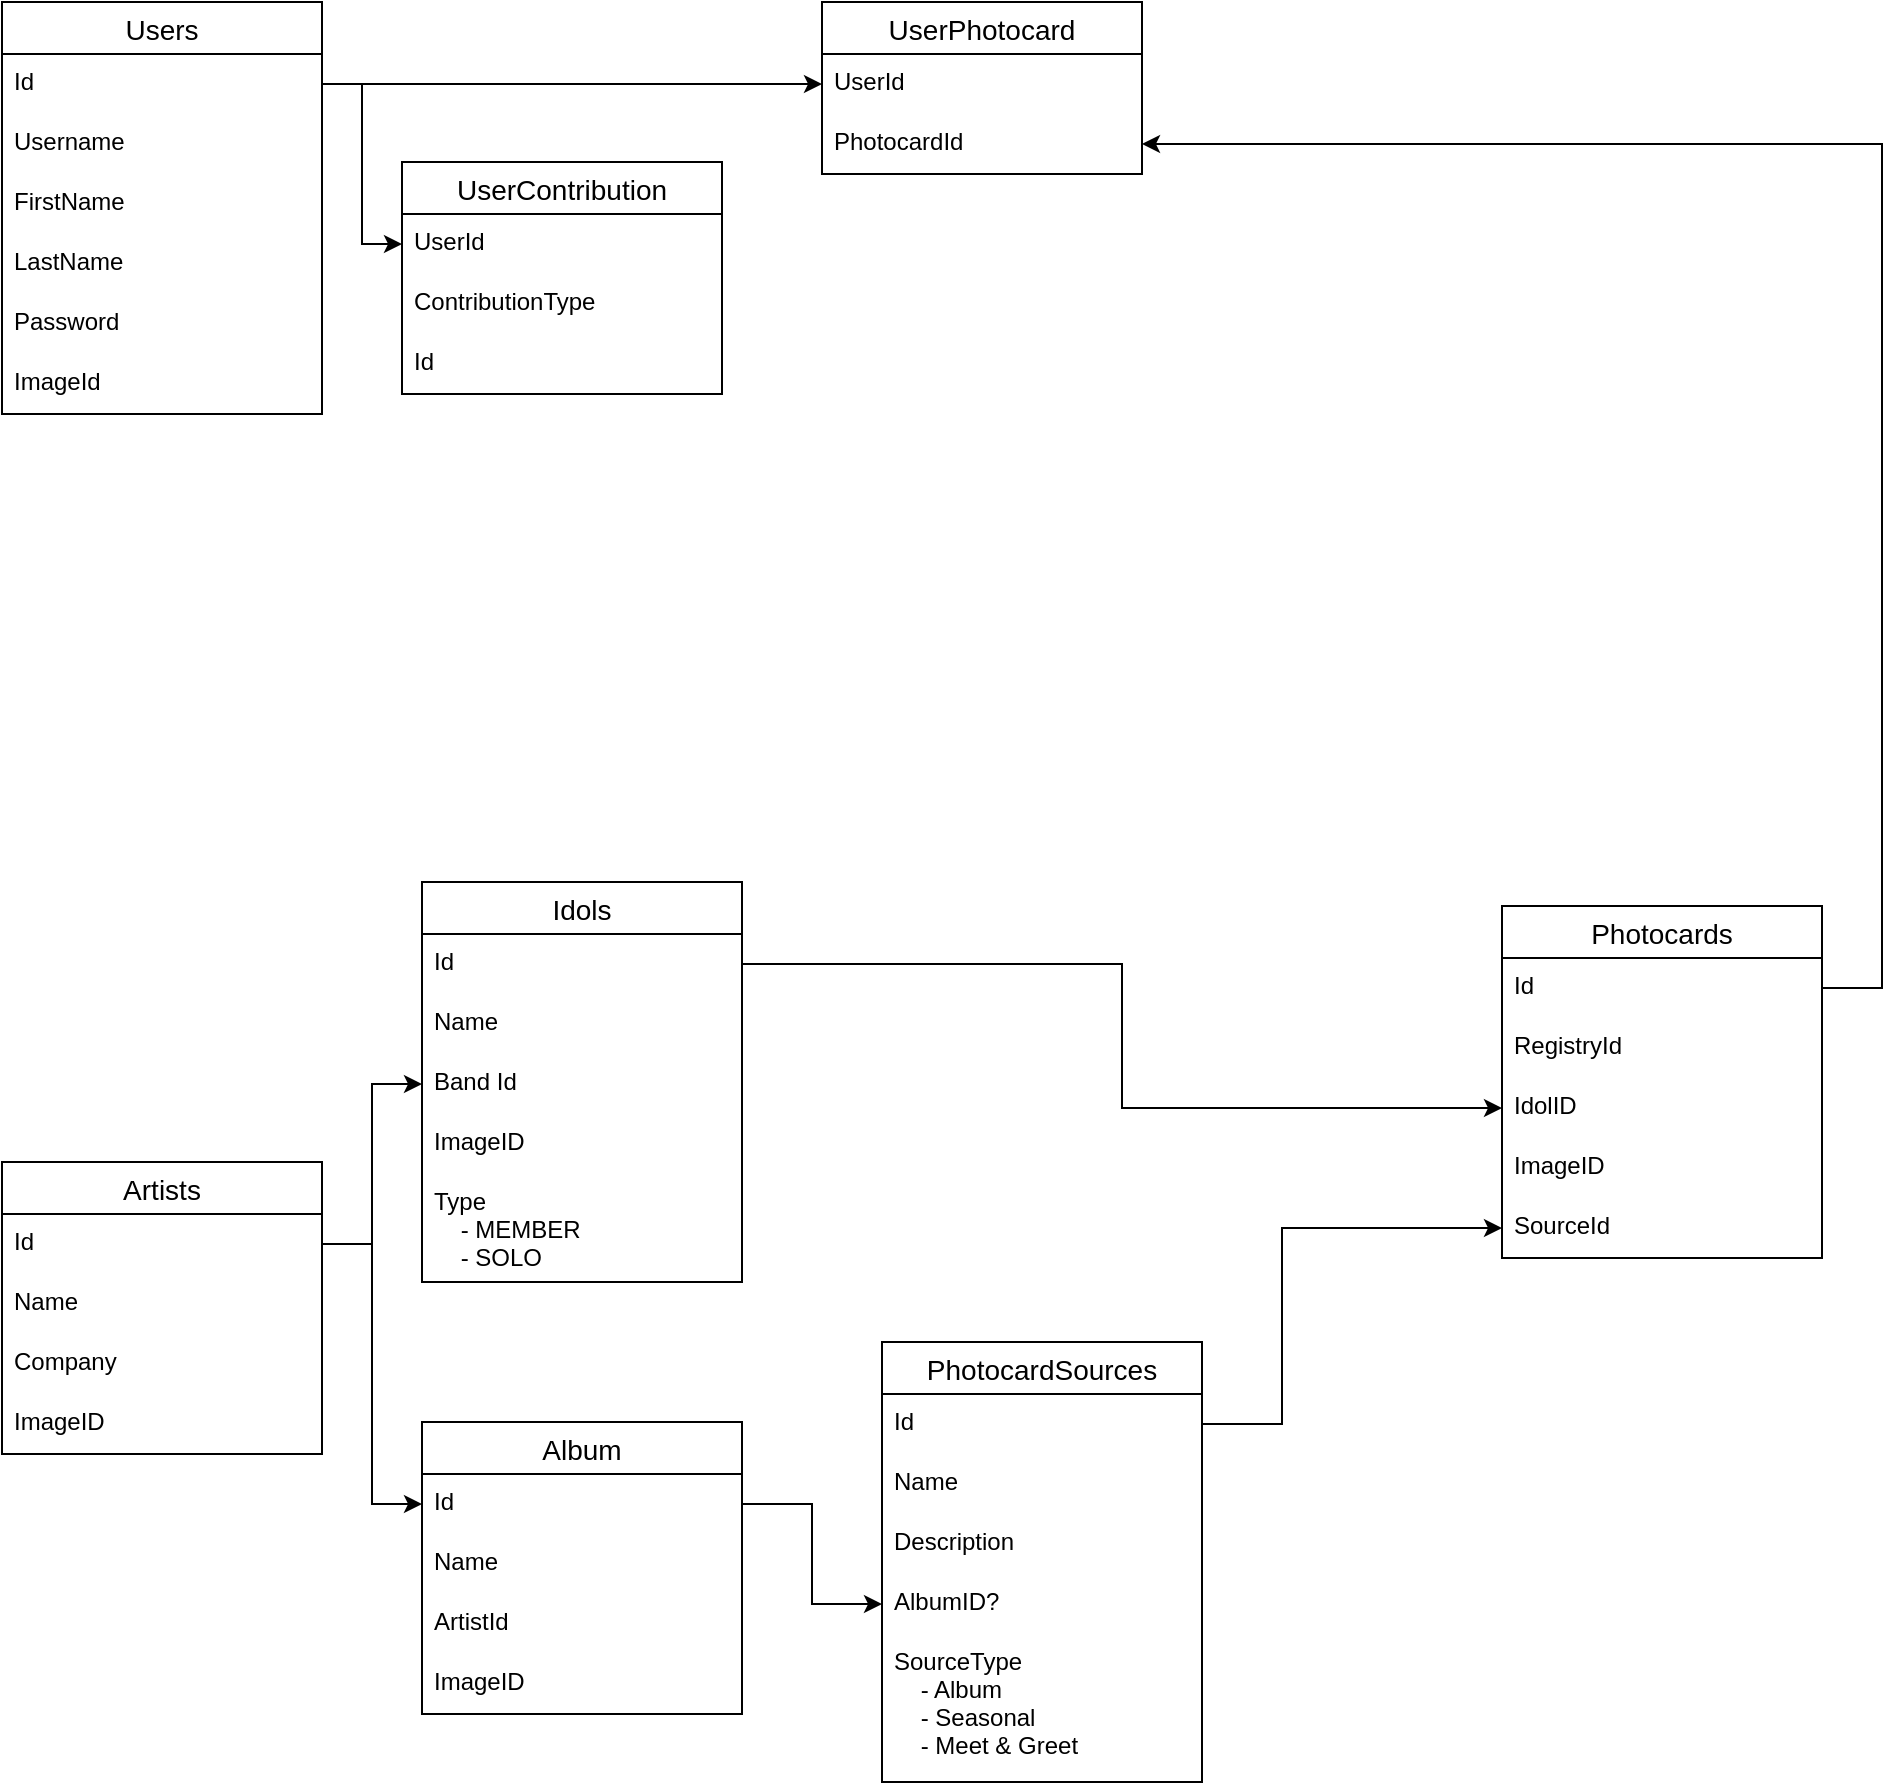 <mxfile version="20.3.2" type="device"><diagram id="fpzca7NVBUFtWnfTKYEV" name="Page-1"><mxGraphModel dx="1369" dy="1132" grid="1" gridSize="10" guides="1" tooltips="1" connect="1" arrows="1" fold="1" page="1" pageScale="1" pageWidth="850" pageHeight="1100" math="0" shadow="0"><root><mxCell id="0"/><mxCell id="1" parent="0"/><mxCell id="076ecl0mDv-cP4ypRAyU-14" value="Users" style="swimlane;fontStyle=0;childLayout=stackLayout;horizontal=1;startSize=26;horizontalStack=0;resizeParent=1;resizeParentMax=0;resizeLast=0;collapsible=1;marginBottom=0;align=center;fontSize=14;fillStyle=auto;fillColor=#FFFFFF;" vertex="1" parent="1"><mxGeometry x="40" y="40" width="160" height="206" as="geometry"/></mxCell><mxCell id="076ecl0mDv-cP4ypRAyU-15" value="Id " style="text;strokeColor=none;fillColor=none;spacingLeft=4;spacingRight=4;overflow=hidden;rotatable=0;points=[[0,0.5],[1,0.5]];portConstraint=eastwest;fontSize=12;" vertex="1" parent="076ecl0mDv-cP4ypRAyU-14"><mxGeometry y="26" width="160" height="30" as="geometry"/></mxCell><mxCell id="076ecl0mDv-cP4ypRAyU-16" value="Username" style="text;strokeColor=none;fillColor=none;spacingLeft=4;spacingRight=4;overflow=hidden;rotatable=0;points=[[0,0.5],[1,0.5]];portConstraint=eastwest;fontSize=12;" vertex="1" parent="076ecl0mDv-cP4ypRAyU-14"><mxGeometry y="56" width="160" height="30" as="geometry"/></mxCell><mxCell id="076ecl0mDv-cP4ypRAyU-17" value="FirstName" style="text;strokeColor=none;fillColor=none;spacingLeft=4;spacingRight=4;overflow=hidden;rotatable=0;points=[[0,0.5],[1,0.5]];portConstraint=eastwest;fontSize=12;" vertex="1" parent="076ecl0mDv-cP4ypRAyU-14"><mxGeometry y="86" width="160" height="30" as="geometry"/></mxCell><mxCell id="076ecl0mDv-cP4ypRAyU-18" value="LastName" style="text;strokeColor=none;fillColor=none;spacingLeft=4;spacingRight=4;overflow=hidden;rotatable=0;points=[[0,0.5],[1,0.5]];portConstraint=eastwest;fontSize=12;" vertex="1" parent="076ecl0mDv-cP4ypRAyU-14"><mxGeometry y="116" width="160" height="30" as="geometry"/></mxCell><mxCell id="076ecl0mDv-cP4ypRAyU-19" value="Password" style="text;strokeColor=none;fillColor=none;spacingLeft=4;spacingRight=4;overflow=hidden;rotatable=0;points=[[0,0.5],[1,0.5]];portConstraint=eastwest;fontSize=12;" vertex="1" parent="076ecl0mDv-cP4ypRAyU-14"><mxGeometry y="146" width="160" height="30" as="geometry"/></mxCell><mxCell id="076ecl0mDv-cP4ypRAyU-20" value="ImageId" style="text;strokeColor=none;fillColor=none;spacingLeft=4;spacingRight=4;overflow=hidden;rotatable=0;points=[[0,0.5],[1,0.5]];portConstraint=eastwest;fontSize=12;" vertex="1" parent="076ecl0mDv-cP4ypRAyU-14"><mxGeometry y="176" width="160" height="30" as="geometry"/></mxCell><mxCell id="076ecl0mDv-cP4ypRAyU-21" value="Artists" style="swimlane;fontStyle=0;childLayout=stackLayout;horizontal=1;startSize=26;horizontalStack=0;resizeParent=1;resizeParentMax=0;resizeLast=0;collapsible=1;marginBottom=0;align=center;fontSize=14;fillStyle=auto;fillColor=#FFFFFF;" vertex="1" parent="1"><mxGeometry x="40" y="620" width="160" height="146" as="geometry"/></mxCell><mxCell id="076ecl0mDv-cP4ypRAyU-22" value="Id " style="text;strokeColor=none;fillColor=none;spacingLeft=4;spacingRight=4;overflow=hidden;rotatable=0;points=[[0,0.5],[1,0.5]];portConstraint=eastwest;fontSize=12;" vertex="1" parent="076ecl0mDv-cP4ypRAyU-21"><mxGeometry y="26" width="160" height="30" as="geometry"/></mxCell><mxCell id="076ecl0mDv-cP4ypRAyU-23" value="Name" style="text;strokeColor=none;fillColor=none;spacingLeft=4;spacingRight=4;overflow=hidden;rotatable=0;points=[[0,0.5],[1,0.5]];portConstraint=eastwest;fontSize=12;" vertex="1" parent="076ecl0mDv-cP4ypRAyU-21"><mxGeometry y="56" width="160" height="30" as="geometry"/></mxCell><mxCell id="076ecl0mDv-cP4ypRAyU-24" value="Company" style="text;strokeColor=none;fillColor=none;spacingLeft=4;spacingRight=4;overflow=hidden;rotatable=0;points=[[0,0.5],[1,0.5]];portConstraint=eastwest;fontSize=12;" vertex="1" parent="076ecl0mDv-cP4ypRAyU-21"><mxGeometry y="86" width="160" height="30" as="geometry"/></mxCell><mxCell id="076ecl0mDv-cP4ypRAyU-27" value="ImageID" style="text;strokeColor=none;fillColor=none;spacingLeft=4;spacingRight=4;overflow=hidden;rotatable=0;points=[[0,0.5],[1,0.5]];portConstraint=eastwest;fontSize=12;" vertex="1" parent="076ecl0mDv-cP4ypRAyU-21"><mxGeometry y="116" width="160" height="30" as="geometry"/></mxCell><mxCell id="076ecl0mDv-cP4ypRAyU-28" value="Idols" style="swimlane;fontStyle=0;childLayout=stackLayout;horizontal=1;startSize=26;horizontalStack=0;resizeParent=1;resizeParentMax=0;resizeLast=0;collapsible=1;marginBottom=0;align=center;fontSize=14;fillStyle=auto;fillColor=#FFFFFF;" vertex="1" parent="1"><mxGeometry x="250" y="480" width="160" height="200" as="geometry"/></mxCell><mxCell id="076ecl0mDv-cP4ypRAyU-29" value="Id " style="text;strokeColor=none;fillColor=none;spacingLeft=4;spacingRight=4;overflow=hidden;rotatable=0;points=[[0,0.5],[1,0.5]];portConstraint=eastwest;fontSize=12;" vertex="1" parent="076ecl0mDv-cP4ypRAyU-28"><mxGeometry y="26" width="160" height="30" as="geometry"/></mxCell><mxCell id="076ecl0mDv-cP4ypRAyU-30" value="Name" style="text;strokeColor=none;fillColor=none;spacingLeft=4;spacingRight=4;overflow=hidden;rotatable=0;points=[[0,0.5],[1,0.5]];portConstraint=eastwest;fontSize=12;" vertex="1" parent="076ecl0mDv-cP4ypRAyU-28"><mxGeometry y="56" width="160" height="30" as="geometry"/></mxCell><mxCell id="076ecl0mDv-cP4ypRAyU-31" value="Band Id" style="text;strokeColor=none;fillColor=none;spacingLeft=4;spacingRight=4;overflow=hidden;rotatable=0;points=[[0,0.5],[1,0.5]];portConstraint=eastwest;fontSize=12;" vertex="1" parent="076ecl0mDv-cP4ypRAyU-28"><mxGeometry y="86" width="160" height="30" as="geometry"/></mxCell><mxCell id="076ecl0mDv-cP4ypRAyU-32" value="ImageID" style="text;strokeColor=none;fillColor=none;spacingLeft=4;spacingRight=4;overflow=hidden;rotatable=0;points=[[0,0.5],[1,0.5]];portConstraint=eastwest;fontSize=12;" vertex="1" parent="076ecl0mDv-cP4ypRAyU-28"><mxGeometry y="116" width="160" height="30" as="geometry"/></mxCell><mxCell id="076ecl0mDv-cP4ypRAyU-39" value="Type&#10;    - MEMBER&#10;    - SOLO" style="text;strokeColor=none;fillColor=none;spacingLeft=4;spacingRight=4;overflow=hidden;rotatable=0;points=[[0,0.5],[1,0.5]];portConstraint=eastwest;fontSize=12;" vertex="1" parent="076ecl0mDv-cP4ypRAyU-28"><mxGeometry y="146" width="160" height="54" as="geometry"/></mxCell><mxCell id="076ecl0mDv-cP4ypRAyU-33" value="" style="edgeStyle=orthogonalEdgeStyle;rounded=0;orthogonalLoop=1;jettySize=auto;html=1;entryX=0;entryY=0.5;entryDx=0;entryDy=0;" edge="1" parent="1" source="076ecl0mDv-cP4ypRAyU-22" target="076ecl0mDv-cP4ypRAyU-31"><mxGeometry relative="1" as="geometry"/></mxCell><mxCell id="076ecl0mDv-cP4ypRAyU-34" value="Photocards" style="swimlane;fontStyle=0;childLayout=stackLayout;horizontal=1;startSize=26;horizontalStack=0;resizeParent=1;resizeParentMax=0;resizeLast=0;collapsible=1;marginBottom=0;align=center;fontSize=14;fillStyle=auto;fillColor=#FFFFFF;" vertex="1" parent="1"><mxGeometry x="790" y="492" width="160" height="176" as="geometry"/></mxCell><mxCell id="076ecl0mDv-cP4ypRAyU-35" value="Id " style="text;strokeColor=none;fillColor=none;spacingLeft=4;spacingRight=4;overflow=hidden;rotatable=0;points=[[0,0.5],[1,0.5]];portConstraint=eastwest;fontSize=12;" vertex="1" parent="076ecl0mDv-cP4ypRAyU-34"><mxGeometry y="26" width="160" height="30" as="geometry"/></mxCell><mxCell id="076ecl0mDv-cP4ypRAyU-36" value="RegistryId" style="text;strokeColor=none;fillColor=none;spacingLeft=4;spacingRight=4;overflow=hidden;rotatable=0;points=[[0,0.5],[1,0.5]];portConstraint=eastwest;fontSize=12;" vertex="1" parent="076ecl0mDv-cP4ypRAyU-34"><mxGeometry y="56" width="160" height="30" as="geometry"/></mxCell><mxCell id="076ecl0mDv-cP4ypRAyU-37" value="IdolID" style="text;strokeColor=none;fillColor=none;spacingLeft=4;spacingRight=4;overflow=hidden;rotatable=0;points=[[0,0.5],[1,0.5]];portConstraint=eastwest;fontSize=12;" vertex="1" parent="076ecl0mDv-cP4ypRAyU-34"><mxGeometry y="86" width="160" height="30" as="geometry"/></mxCell><mxCell id="076ecl0mDv-cP4ypRAyU-38" value="ImageID" style="text;strokeColor=none;fillColor=none;spacingLeft=4;spacingRight=4;overflow=hidden;rotatable=0;points=[[0,0.5],[1,0.5]];portConstraint=eastwest;fontSize=12;" vertex="1" parent="076ecl0mDv-cP4ypRAyU-34"><mxGeometry y="116" width="160" height="30" as="geometry"/></mxCell><mxCell id="076ecl0mDv-cP4ypRAyU-61" value="SourceId" style="text;strokeColor=none;fillColor=none;spacingLeft=4;spacingRight=4;overflow=hidden;rotatable=0;points=[[0,0.5],[1,0.5]];portConstraint=eastwest;fontSize=12;" vertex="1" parent="076ecl0mDv-cP4ypRAyU-34"><mxGeometry y="146" width="160" height="30" as="geometry"/></mxCell><mxCell id="076ecl0mDv-cP4ypRAyU-40" style="edgeStyle=orthogonalEdgeStyle;rounded=0;orthogonalLoop=1;jettySize=auto;html=1;exitX=1;exitY=0.5;exitDx=0;exitDy=0;" edge="1" parent="1" source="076ecl0mDv-cP4ypRAyU-29" target="076ecl0mDv-cP4ypRAyU-37"><mxGeometry relative="1" as="geometry"/></mxCell><mxCell id="076ecl0mDv-cP4ypRAyU-41" value="UserPhotocard" style="swimlane;fontStyle=0;childLayout=stackLayout;horizontal=1;startSize=26;horizontalStack=0;resizeParent=1;resizeParentMax=0;resizeLast=0;collapsible=1;marginBottom=0;align=center;fontSize=14;fillStyle=auto;fillColor=#FFFFFF;" vertex="1" parent="1"><mxGeometry x="450" y="40" width="160" height="86" as="geometry"/></mxCell><mxCell id="076ecl0mDv-cP4ypRAyU-42" value="UserId" style="text;strokeColor=none;fillColor=none;spacingLeft=4;spacingRight=4;overflow=hidden;rotatable=0;points=[[0,0.5],[1,0.5]];portConstraint=eastwest;fontSize=12;" vertex="1" parent="076ecl0mDv-cP4ypRAyU-41"><mxGeometry y="26" width="160" height="30" as="geometry"/></mxCell><mxCell id="076ecl0mDv-cP4ypRAyU-43" value="PhotocardId" style="text;strokeColor=none;fillColor=none;spacingLeft=4;spacingRight=4;overflow=hidden;rotatable=0;points=[[0,0.5],[1,0.5]];portConstraint=eastwest;fontSize=12;" vertex="1" parent="076ecl0mDv-cP4ypRAyU-41"><mxGeometry y="56" width="160" height="30" as="geometry"/></mxCell><mxCell id="076ecl0mDv-cP4ypRAyU-48" style="edgeStyle=orthogonalEdgeStyle;rounded=0;orthogonalLoop=1;jettySize=auto;html=1;entryX=0;entryY=0.5;entryDx=0;entryDy=0;" edge="1" parent="1" source="076ecl0mDv-cP4ypRAyU-15" target="076ecl0mDv-cP4ypRAyU-42"><mxGeometry relative="1" as="geometry"/></mxCell><mxCell id="076ecl0mDv-cP4ypRAyU-50" value="UserContribution" style="swimlane;fontStyle=0;childLayout=stackLayout;horizontal=1;startSize=26;horizontalStack=0;resizeParent=1;resizeParentMax=0;resizeLast=0;collapsible=1;marginBottom=0;align=center;fontSize=14;fillStyle=auto;fillColor=#FFFFFF;" vertex="1" parent="1"><mxGeometry x="240" y="120" width="160" height="116" as="geometry"/></mxCell><mxCell id="076ecl0mDv-cP4ypRAyU-51" value="UserId" style="text;strokeColor=none;fillColor=none;spacingLeft=4;spacingRight=4;overflow=hidden;rotatable=0;points=[[0,0.5],[1,0.5]];portConstraint=eastwest;fontSize=12;" vertex="1" parent="076ecl0mDv-cP4ypRAyU-50"><mxGeometry y="26" width="160" height="30" as="geometry"/></mxCell><mxCell id="076ecl0mDv-cP4ypRAyU-52" value="ContributionType" style="text;strokeColor=none;fillColor=none;spacingLeft=4;spacingRight=4;overflow=hidden;rotatable=0;points=[[0,0.5],[1,0.5]];portConstraint=eastwest;fontSize=12;" vertex="1" parent="076ecl0mDv-cP4ypRAyU-50"><mxGeometry y="56" width="160" height="30" as="geometry"/></mxCell><mxCell id="076ecl0mDv-cP4ypRAyU-54" value="Id" style="text;strokeColor=none;fillColor=none;spacingLeft=4;spacingRight=4;overflow=hidden;rotatable=0;points=[[0,0.5],[1,0.5]];portConstraint=eastwest;fontSize=12;" vertex="1" parent="076ecl0mDv-cP4ypRAyU-50"><mxGeometry y="86" width="160" height="30" as="geometry"/></mxCell><mxCell id="076ecl0mDv-cP4ypRAyU-53" style="edgeStyle=orthogonalEdgeStyle;rounded=0;orthogonalLoop=1;jettySize=auto;html=1;entryX=0;entryY=0.5;entryDx=0;entryDy=0;" edge="1" parent="1" source="076ecl0mDv-cP4ypRAyU-15" target="076ecl0mDv-cP4ypRAyU-51"><mxGeometry relative="1" as="geometry"/></mxCell><mxCell id="076ecl0mDv-cP4ypRAyU-55" value="Album" style="swimlane;fontStyle=0;childLayout=stackLayout;horizontal=1;startSize=26;horizontalStack=0;resizeParent=1;resizeParentMax=0;resizeLast=0;collapsible=1;marginBottom=0;align=center;fontSize=14;fillStyle=auto;fillColor=#FFFFFF;" vertex="1" parent="1"><mxGeometry x="250" y="750" width="160" height="146" as="geometry"/></mxCell><mxCell id="076ecl0mDv-cP4ypRAyU-56" value="Id " style="text;strokeColor=none;fillColor=none;spacingLeft=4;spacingRight=4;overflow=hidden;rotatable=0;points=[[0,0.5],[1,0.5]];portConstraint=eastwest;fontSize=12;" vertex="1" parent="076ecl0mDv-cP4ypRAyU-55"><mxGeometry y="26" width="160" height="30" as="geometry"/></mxCell><mxCell id="076ecl0mDv-cP4ypRAyU-57" value="Name" style="text;strokeColor=none;fillColor=none;spacingLeft=4;spacingRight=4;overflow=hidden;rotatable=0;points=[[0,0.5],[1,0.5]];portConstraint=eastwest;fontSize=12;" vertex="1" parent="076ecl0mDv-cP4ypRAyU-55"><mxGeometry y="56" width="160" height="30" as="geometry"/></mxCell><mxCell id="076ecl0mDv-cP4ypRAyU-58" value="ArtistId" style="text;strokeColor=none;fillColor=none;spacingLeft=4;spacingRight=4;overflow=hidden;rotatable=0;points=[[0,0.5],[1,0.5]];portConstraint=eastwest;fontSize=12;" vertex="1" parent="076ecl0mDv-cP4ypRAyU-55"><mxGeometry y="86" width="160" height="30" as="geometry"/></mxCell><mxCell id="076ecl0mDv-cP4ypRAyU-59" value="ImageID" style="text;strokeColor=none;fillColor=none;spacingLeft=4;spacingRight=4;overflow=hidden;rotatable=0;points=[[0,0.5],[1,0.5]];portConstraint=eastwest;fontSize=12;" vertex="1" parent="076ecl0mDv-cP4ypRAyU-55"><mxGeometry y="116" width="160" height="30" as="geometry"/></mxCell><mxCell id="076ecl0mDv-cP4ypRAyU-60" style="edgeStyle=orthogonalEdgeStyle;rounded=0;orthogonalLoop=1;jettySize=auto;html=1;entryX=0;entryY=0.5;entryDx=0;entryDy=0;" edge="1" parent="1" source="076ecl0mDv-cP4ypRAyU-22" target="076ecl0mDv-cP4ypRAyU-56"><mxGeometry relative="1" as="geometry"/></mxCell><mxCell id="076ecl0mDv-cP4ypRAyU-62" value="PhotocardSources" style="swimlane;fontStyle=0;childLayout=stackLayout;horizontal=1;startSize=26;horizontalStack=0;resizeParent=1;resizeParentMax=0;resizeLast=0;collapsible=1;marginBottom=0;align=center;fontSize=14;fillStyle=auto;fillColor=#FFFFFF;" vertex="1" parent="1"><mxGeometry x="480" y="710" width="160" height="220" as="geometry"/></mxCell><mxCell id="076ecl0mDv-cP4ypRAyU-63" value="Id " style="text;strokeColor=none;fillColor=none;spacingLeft=4;spacingRight=4;overflow=hidden;rotatable=0;points=[[0,0.5],[1,0.5]];portConstraint=eastwest;fontSize=12;" vertex="1" parent="076ecl0mDv-cP4ypRAyU-62"><mxGeometry y="26" width="160" height="30" as="geometry"/></mxCell><mxCell id="076ecl0mDv-cP4ypRAyU-64" value="Name" style="text;strokeColor=none;fillColor=none;spacingLeft=4;spacingRight=4;overflow=hidden;rotatable=0;points=[[0,0.5],[1,0.5]];portConstraint=eastwest;fontSize=12;" vertex="1" parent="076ecl0mDv-cP4ypRAyU-62"><mxGeometry y="56" width="160" height="30" as="geometry"/></mxCell><mxCell id="076ecl0mDv-cP4ypRAyU-65" value="Description" style="text;strokeColor=none;fillColor=none;spacingLeft=4;spacingRight=4;overflow=hidden;rotatable=0;points=[[0,0.5],[1,0.5]];portConstraint=eastwest;fontSize=12;" vertex="1" parent="076ecl0mDv-cP4ypRAyU-62"><mxGeometry y="86" width="160" height="30" as="geometry"/></mxCell><mxCell id="076ecl0mDv-cP4ypRAyU-66" value="AlbumID?" style="text;strokeColor=none;fillColor=none;spacingLeft=4;spacingRight=4;overflow=hidden;rotatable=0;points=[[0,0.5],[1,0.5]];portConstraint=eastwest;fontSize=12;" vertex="1" parent="076ecl0mDv-cP4ypRAyU-62"><mxGeometry y="116" width="160" height="30" as="geometry"/></mxCell><mxCell id="076ecl0mDv-cP4ypRAyU-71" value="SourceType&#10;    - Album&#10;    - Seasonal&#10;    - Meet &amp; Greet" style="text;strokeColor=none;fillColor=none;spacingLeft=4;spacingRight=4;overflow=hidden;rotatable=0;points=[[0,0.5],[1,0.5]];portConstraint=eastwest;fontSize=12;" vertex="1" parent="076ecl0mDv-cP4ypRAyU-62"><mxGeometry y="146" width="160" height="74" as="geometry"/></mxCell><mxCell id="076ecl0mDv-cP4ypRAyU-67" style="edgeStyle=orthogonalEdgeStyle;rounded=0;orthogonalLoop=1;jettySize=auto;html=1;entryX=0;entryY=0.5;entryDx=0;entryDy=0;" edge="1" parent="1" source="076ecl0mDv-cP4ypRAyU-56" target="076ecl0mDv-cP4ypRAyU-66"><mxGeometry relative="1" as="geometry"/></mxCell><mxCell id="076ecl0mDv-cP4ypRAyU-68" style="edgeStyle=orthogonalEdgeStyle;rounded=0;orthogonalLoop=1;jettySize=auto;html=1;entryX=0;entryY=0.5;entryDx=0;entryDy=0;" edge="1" parent="1" source="076ecl0mDv-cP4ypRAyU-63" target="076ecl0mDv-cP4ypRAyU-61"><mxGeometry relative="1" as="geometry"><Array as="points"><mxPoint x="680" y="751"/><mxPoint x="680" y="653"/></Array></mxGeometry></mxCell><mxCell id="076ecl0mDv-cP4ypRAyU-70" style="edgeStyle=orthogonalEdgeStyle;rounded=0;orthogonalLoop=1;jettySize=auto;html=1;entryX=1;entryY=0.5;entryDx=0;entryDy=0;" edge="1" parent="1" source="076ecl0mDv-cP4ypRAyU-35" target="076ecl0mDv-cP4ypRAyU-43"><mxGeometry relative="1" as="geometry"><Array as="points"><mxPoint x="980" y="533"/><mxPoint x="980" y="111"/></Array></mxGeometry></mxCell></root></mxGraphModel></diagram></mxfile>